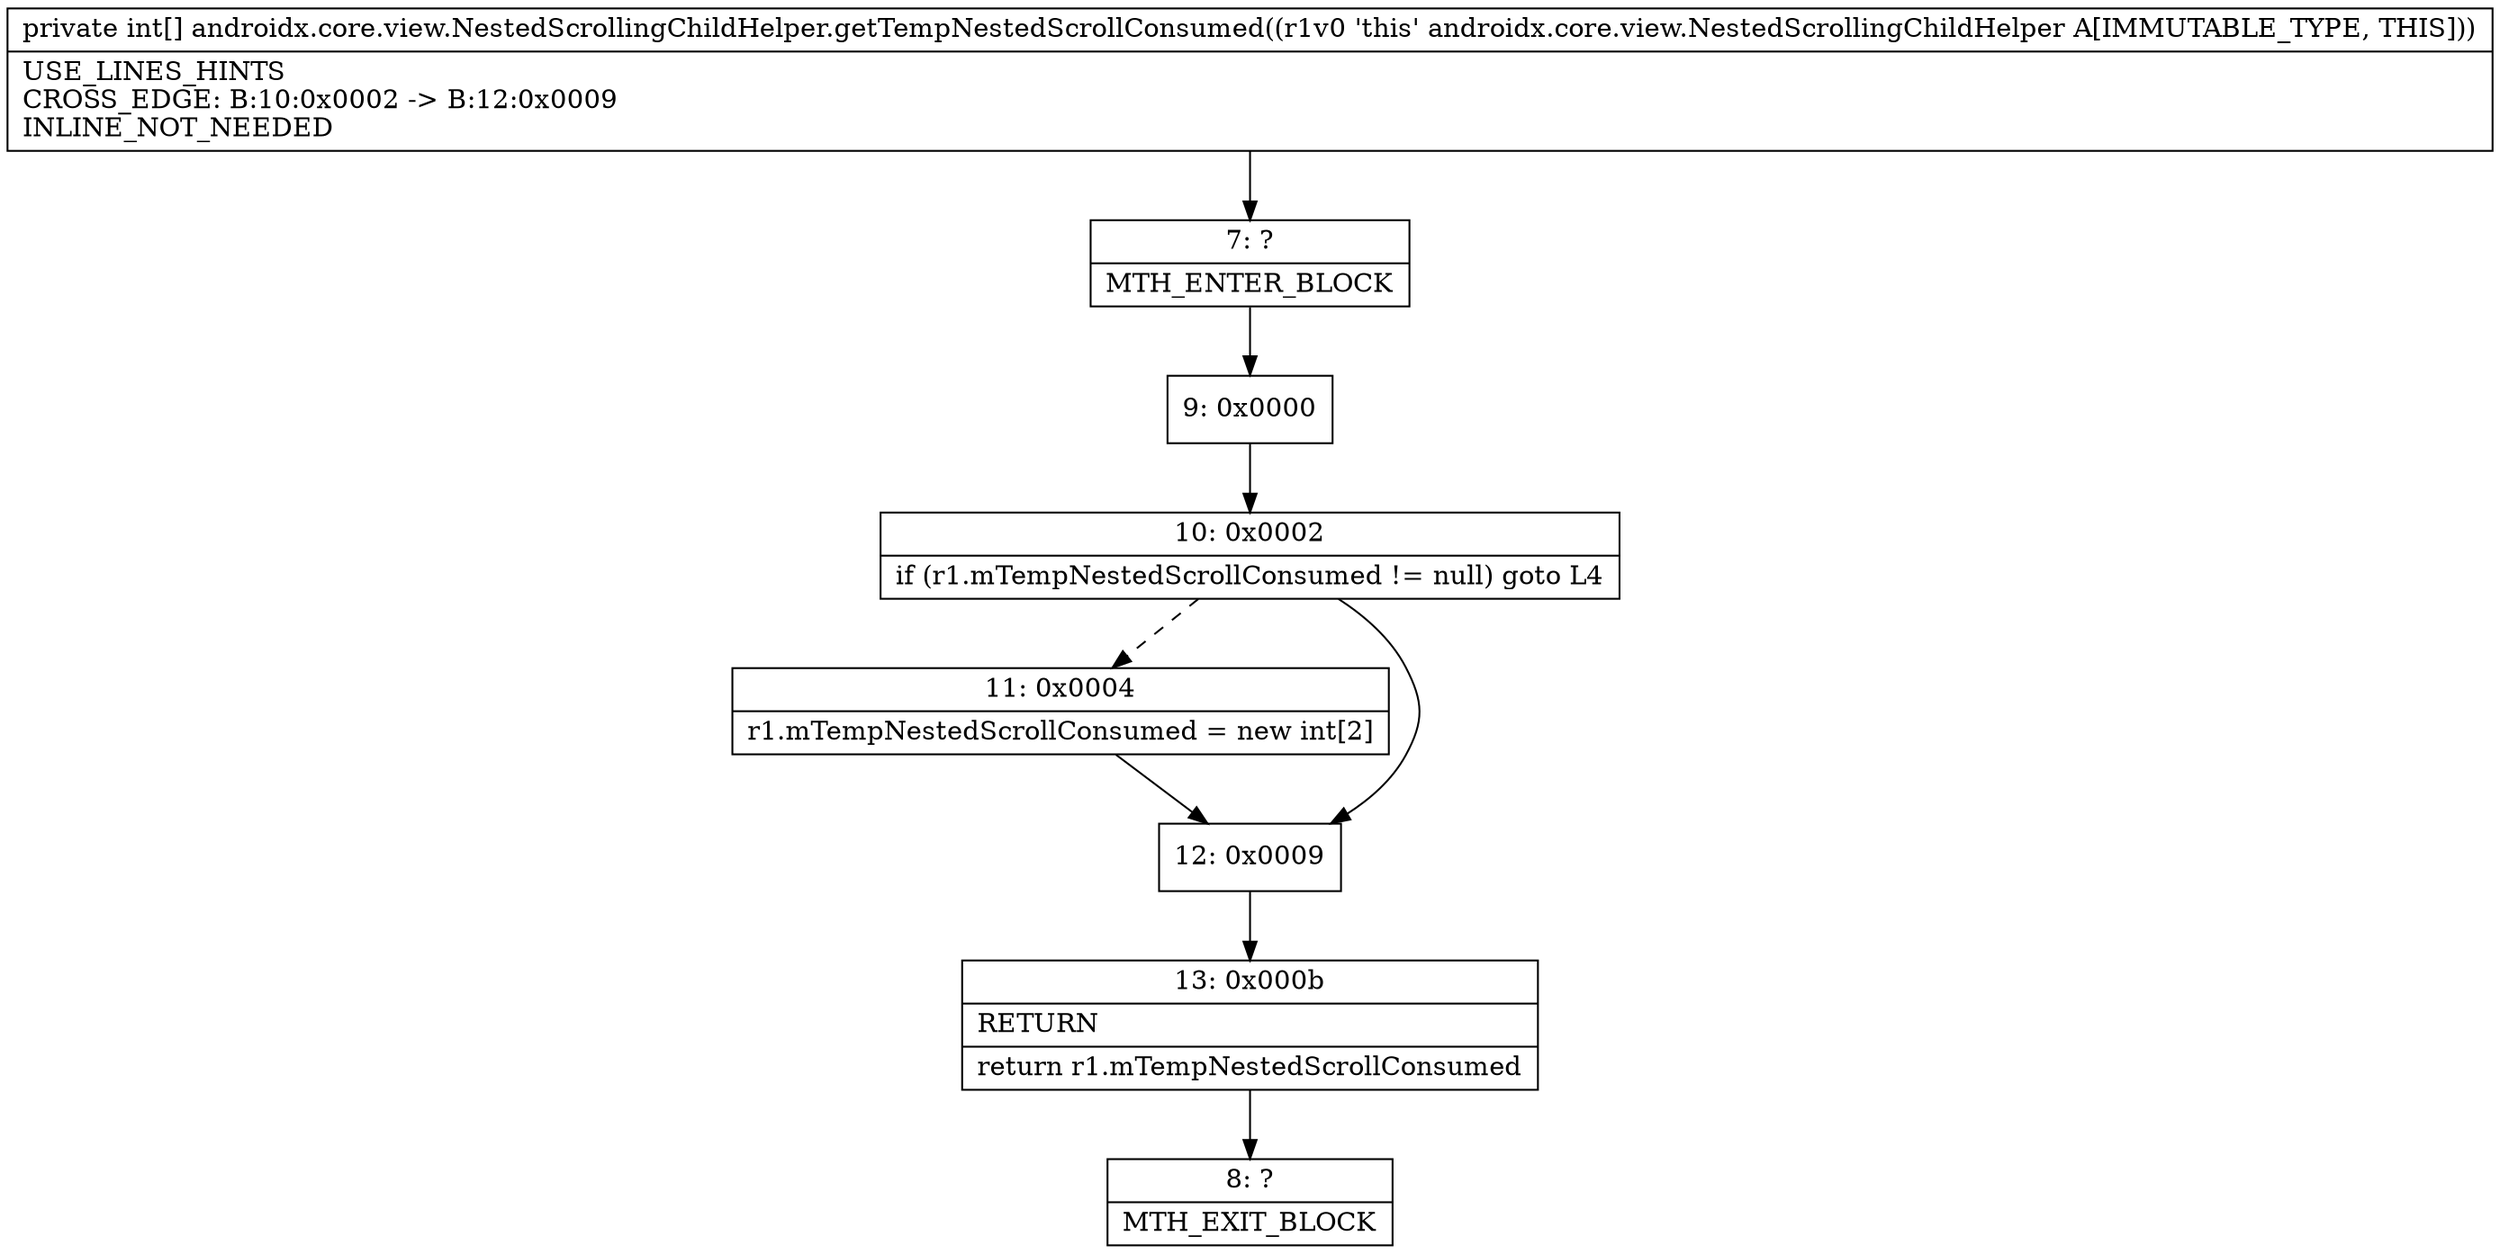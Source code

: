 digraph "CFG forandroidx.core.view.NestedScrollingChildHelper.getTempNestedScrollConsumed()[I" {
Node_7 [shape=record,label="{7\:\ ?|MTH_ENTER_BLOCK\l}"];
Node_9 [shape=record,label="{9\:\ 0x0000}"];
Node_10 [shape=record,label="{10\:\ 0x0002|if (r1.mTempNestedScrollConsumed != null) goto L4\l}"];
Node_11 [shape=record,label="{11\:\ 0x0004|r1.mTempNestedScrollConsumed = new int[2]\l}"];
Node_12 [shape=record,label="{12\:\ 0x0009}"];
Node_13 [shape=record,label="{13\:\ 0x000b|RETURN\l|return r1.mTempNestedScrollConsumed\l}"];
Node_8 [shape=record,label="{8\:\ ?|MTH_EXIT_BLOCK\l}"];
MethodNode[shape=record,label="{private int[] androidx.core.view.NestedScrollingChildHelper.getTempNestedScrollConsumed((r1v0 'this' androidx.core.view.NestedScrollingChildHelper A[IMMUTABLE_TYPE, THIS]))  | USE_LINES_HINTS\lCROSS_EDGE: B:10:0x0002 \-\> B:12:0x0009\lINLINE_NOT_NEEDED\l}"];
MethodNode -> Node_7;Node_7 -> Node_9;
Node_9 -> Node_10;
Node_10 -> Node_11[style=dashed];
Node_10 -> Node_12;
Node_11 -> Node_12;
Node_12 -> Node_13;
Node_13 -> Node_8;
}

